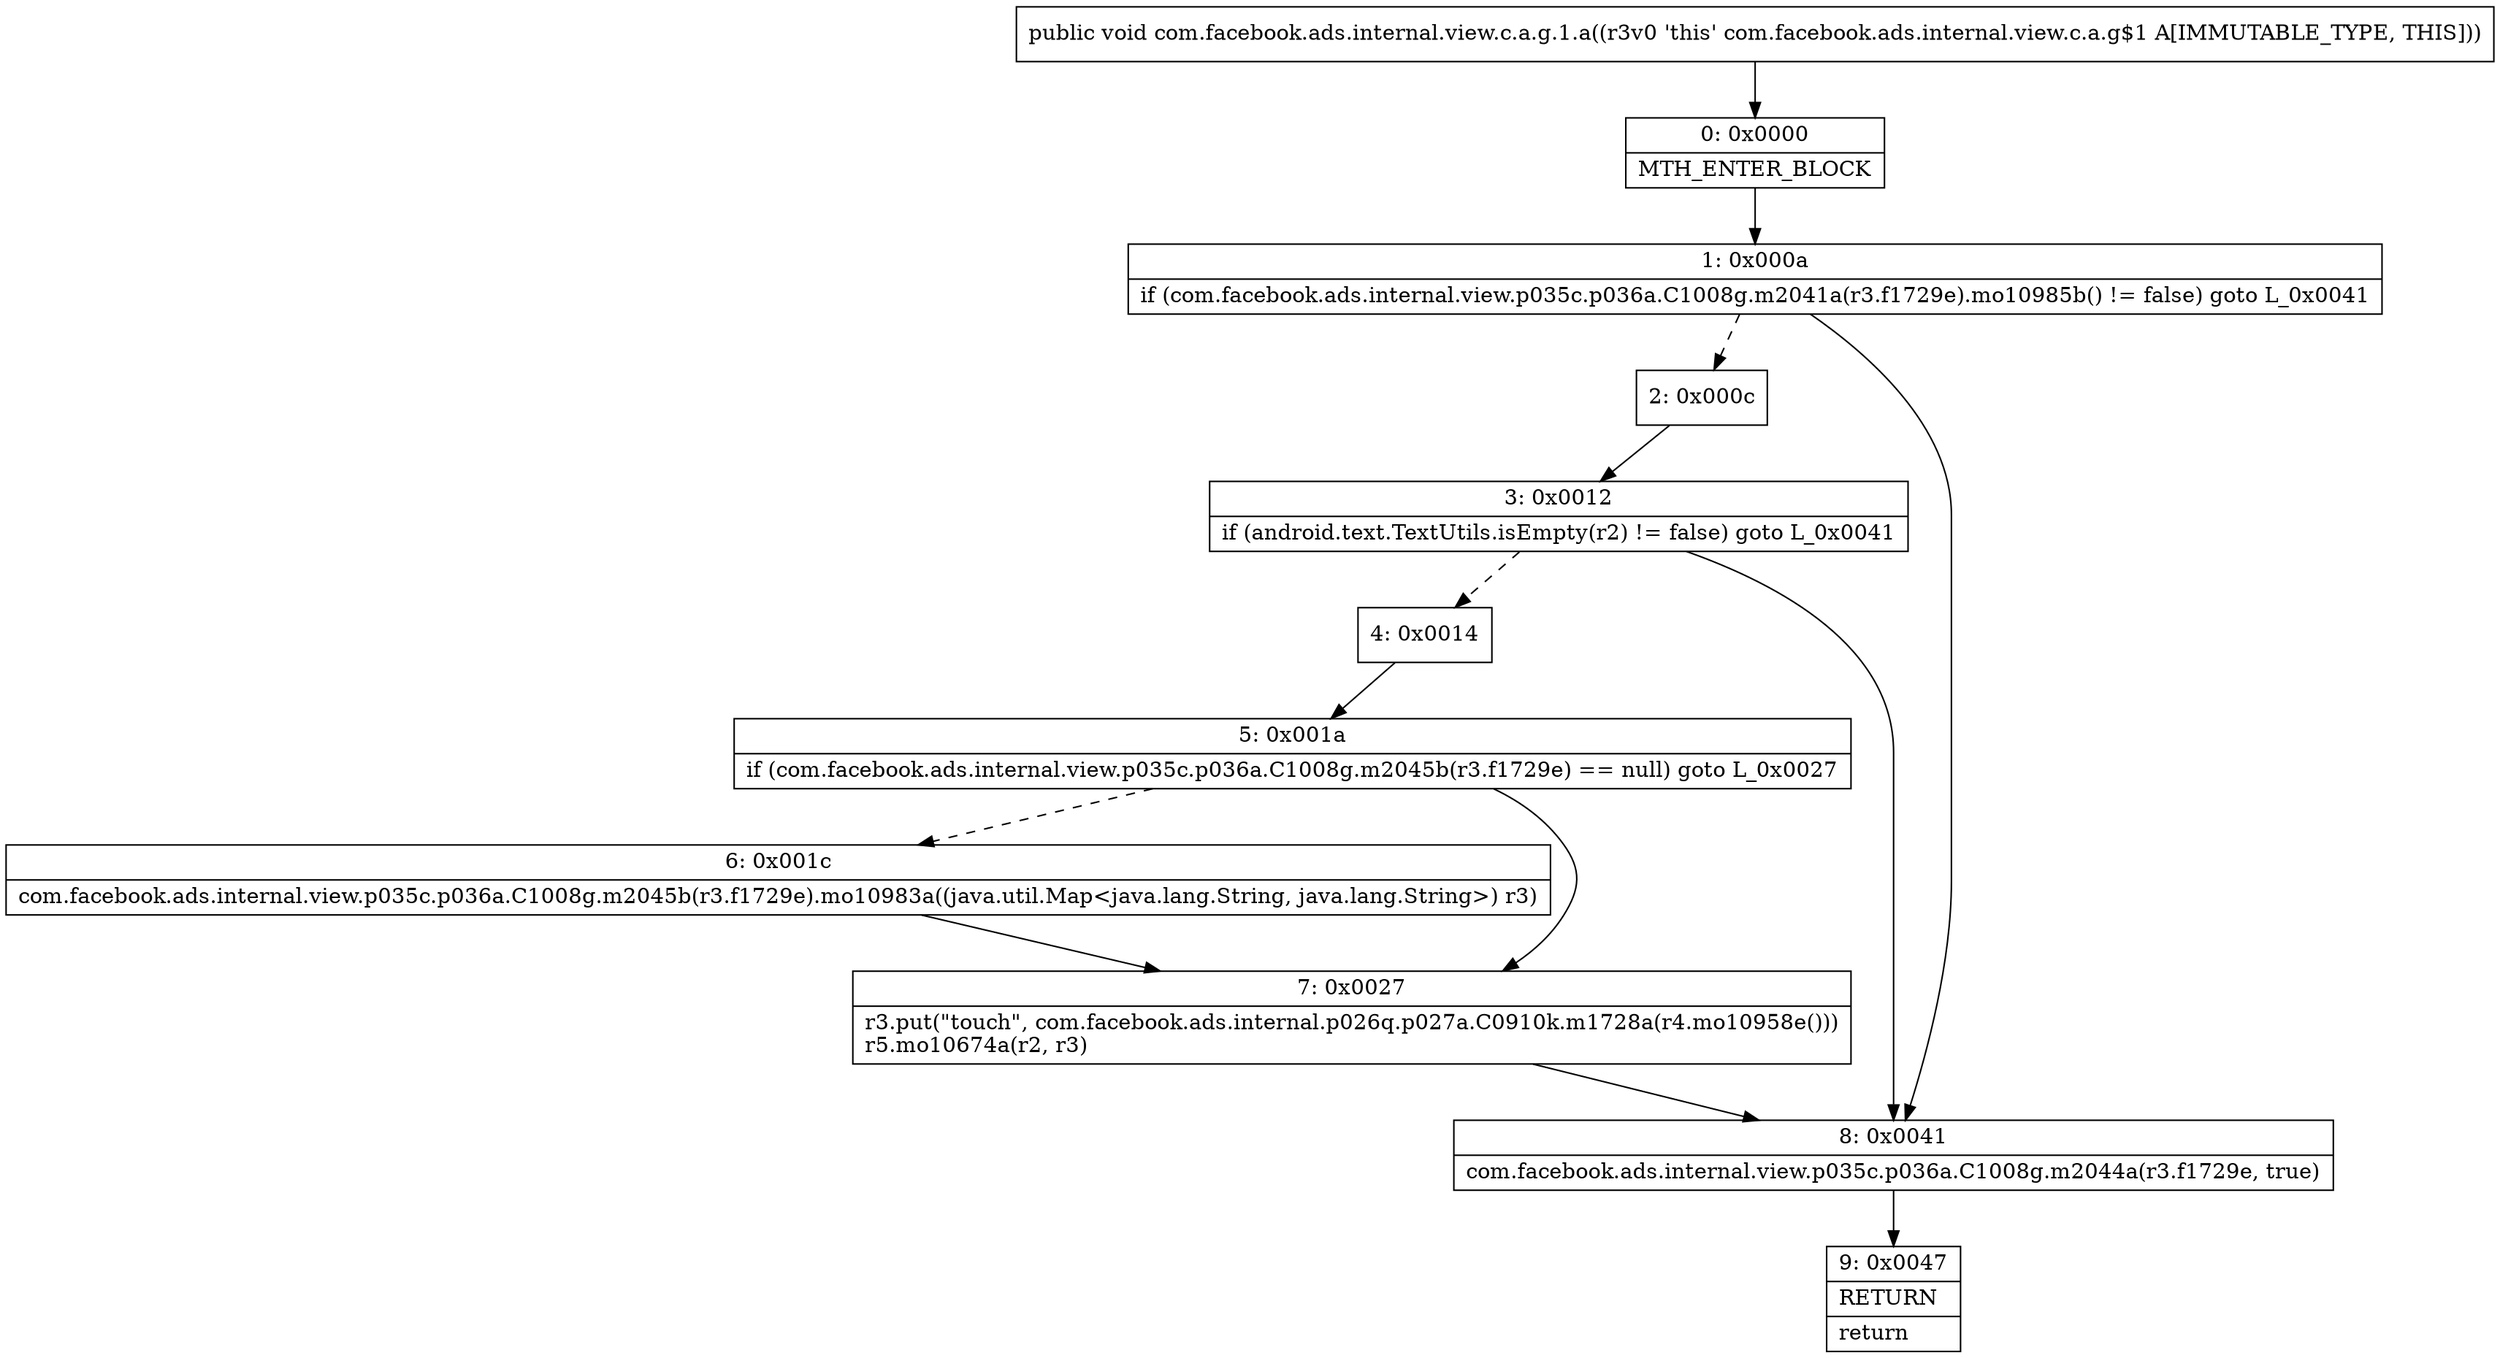 digraph "CFG forcom.facebook.ads.internal.view.c.a.g.1.a()V" {
Node_0 [shape=record,label="{0\:\ 0x0000|MTH_ENTER_BLOCK\l}"];
Node_1 [shape=record,label="{1\:\ 0x000a|if (com.facebook.ads.internal.view.p035c.p036a.C1008g.m2041a(r3.f1729e).mo10985b() != false) goto L_0x0041\l}"];
Node_2 [shape=record,label="{2\:\ 0x000c}"];
Node_3 [shape=record,label="{3\:\ 0x0012|if (android.text.TextUtils.isEmpty(r2) != false) goto L_0x0041\l}"];
Node_4 [shape=record,label="{4\:\ 0x0014}"];
Node_5 [shape=record,label="{5\:\ 0x001a|if (com.facebook.ads.internal.view.p035c.p036a.C1008g.m2045b(r3.f1729e) == null) goto L_0x0027\l}"];
Node_6 [shape=record,label="{6\:\ 0x001c|com.facebook.ads.internal.view.p035c.p036a.C1008g.m2045b(r3.f1729e).mo10983a((java.util.Map\<java.lang.String, java.lang.String\>) r3)\l}"];
Node_7 [shape=record,label="{7\:\ 0x0027|r3.put(\"touch\", com.facebook.ads.internal.p026q.p027a.C0910k.m1728a(r4.mo10958e()))\lr5.mo10674a(r2, r3)\l}"];
Node_8 [shape=record,label="{8\:\ 0x0041|com.facebook.ads.internal.view.p035c.p036a.C1008g.m2044a(r3.f1729e, true)\l}"];
Node_9 [shape=record,label="{9\:\ 0x0047|RETURN\l|return\l}"];
MethodNode[shape=record,label="{public void com.facebook.ads.internal.view.c.a.g.1.a((r3v0 'this' com.facebook.ads.internal.view.c.a.g$1 A[IMMUTABLE_TYPE, THIS])) }"];
MethodNode -> Node_0;
Node_0 -> Node_1;
Node_1 -> Node_2[style=dashed];
Node_1 -> Node_8;
Node_2 -> Node_3;
Node_3 -> Node_4[style=dashed];
Node_3 -> Node_8;
Node_4 -> Node_5;
Node_5 -> Node_6[style=dashed];
Node_5 -> Node_7;
Node_6 -> Node_7;
Node_7 -> Node_8;
Node_8 -> Node_9;
}

